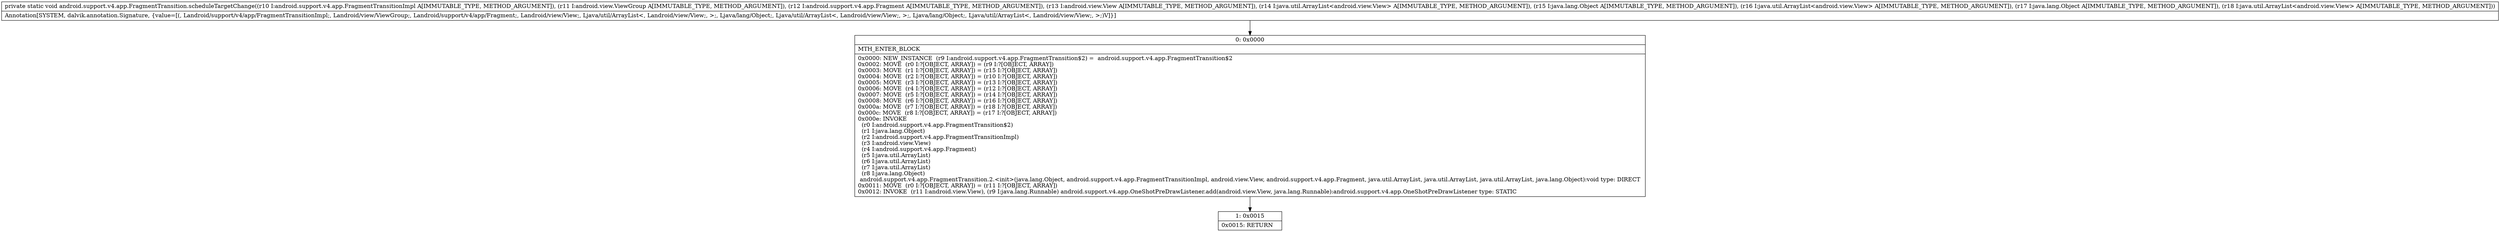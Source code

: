 digraph "CFG forandroid.support.v4.app.FragmentTransition.scheduleTargetChange(Landroid\/support\/v4\/app\/FragmentTransitionImpl;Landroid\/view\/ViewGroup;Landroid\/support\/v4\/app\/Fragment;Landroid\/view\/View;Ljava\/util\/ArrayList;Ljava\/lang\/Object;Ljava\/util\/ArrayList;Ljava\/lang\/Object;Ljava\/util\/ArrayList;)V" {
Node_0 [shape=record,label="{0\:\ 0x0000|MTH_ENTER_BLOCK\l|0x0000: NEW_INSTANCE  (r9 I:android.support.v4.app.FragmentTransition$2) =  android.support.v4.app.FragmentTransition$2 \l0x0002: MOVE  (r0 I:?[OBJECT, ARRAY]) = (r9 I:?[OBJECT, ARRAY]) \l0x0003: MOVE  (r1 I:?[OBJECT, ARRAY]) = (r15 I:?[OBJECT, ARRAY]) \l0x0004: MOVE  (r2 I:?[OBJECT, ARRAY]) = (r10 I:?[OBJECT, ARRAY]) \l0x0005: MOVE  (r3 I:?[OBJECT, ARRAY]) = (r13 I:?[OBJECT, ARRAY]) \l0x0006: MOVE  (r4 I:?[OBJECT, ARRAY]) = (r12 I:?[OBJECT, ARRAY]) \l0x0007: MOVE  (r5 I:?[OBJECT, ARRAY]) = (r14 I:?[OBJECT, ARRAY]) \l0x0008: MOVE  (r6 I:?[OBJECT, ARRAY]) = (r16 I:?[OBJECT, ARRAY]) \l0x000a: MOVE  (r7 I:?[OBJECT, ARRAY]) = (r18 I:?[OBJECT, ARRAY]) \l0x000c: MOVE  (r8 I:?[OBJECT, ARRAY]) = (r17 I:?[OBJECT, ARRAY]) \l0x000e: INVOKE  \l  (r0 I:android.support.v4.app.FragmentTransition$2)\l  (r1 I:java.lang.Object)\l  (r2 I:android.support.v4.app.FragmentTransitionImpl)\l  (r3 I:android.view.View)\l  (r4 I:android.support.v4.app.Fragment)\l  (r5 I:java.util.ArrayList)\l  (r6 I:java.util.ArrayList)\l  (r7 I:java.util.ArrayList)\l  (r8 I:java.lang.Object)\l android.support.v4.app.FragmentTransition.2.\<init\>(java.lang.Object, android.support.v4.app.FragmentTransitionImpl, android.view.View, android.support.v4.app.Fragment, java.util.ArrayList, java.util.ArrayList, java.util.ArrayList, java.lang.Object):void type: DIRECT \l0x0011: MOVE  (r0 I:?[OBJECT, ARRAY]) = (r11 I:?[OBJECT, ARRAY]) \l0x0012: INVOKE  (r11 I:android.view.View), (r9 I:java.lang.Runnable) android.support.v4.app.OneShotPreDrawListener.add(android.view.View, java.lang.Runnable):android.support.v4.app.OneShotPreDrawListener type: STATIC \l}"];
Node_1 [shape=record,label="{1\:\ 0x0015|0x0015: RETURN   \l}"];
MethodNode[shape=record,label="{private static void android.support.v4.app.FragmentTransition.scheduleTargetChange((r10 I:android.support.v4.app.FragmentTransitionImpl A[IMMUTABLE_TYPE, METHOD_ARGUMENT]), (r11 I:android.view.ViewGroup A[IMMUTABLE_TYPE, METHOD_ARGUMENT]), (r12 I:android.support.v4.app.Fragment A[IMMUTABLE_TYPE, METHOD_ARGUMENT]), (r13 I:android.view.View A[IMMUTABLE_TYPE, METHOD_ARGUMENT]), (r14 I:java.util.ArrayList\<android.view.View\> A[IMMUTABLE_TYPE, METHOD_ARGUMENT]), (r15 I:java.lang.Object A[IMMUTABLE_TYPE, METHOD_ARGUMENT]), (r16 I:java.util.ArrayList\<android.view.View\> A[IMMUTABLE_TYPE, METHOD_ARGUMENT]), (r17 I:java.lang.Object A[IMMUTABLE_TYPE, METHOD_ARGUMENT]), (r18 I:java.util.ArrayList\<android.view.View\> A[IMMUTABLE_TYPE, METHOD_ARGUMENT]))  | Annotation[SYSTEM, dalvik.annotation.Signature, \{value=[(, Landroid\/support\/v4\/app\/FragmentTransitionImpl;, Landroid\/view\/ViewGroup;, Landroid\/support\/v4\/app\/Fragment;, Landroid\/view\/View;, Ljava\/util\/ArrayList\<, Landroid\/view\/View;, \>;, Ljava\/lang\/Object;, Ljava\/util\/ArrayList\<, Landroid\/view\/View;, \>;, Ljava\/lang\/Object;, Ljava\/util\/ArrayList\<, Landroid\/view\/View;, \>;)V]\}]\l}"];
MethodNode -> Node_0;
Node_0 -> Node_1;
}

